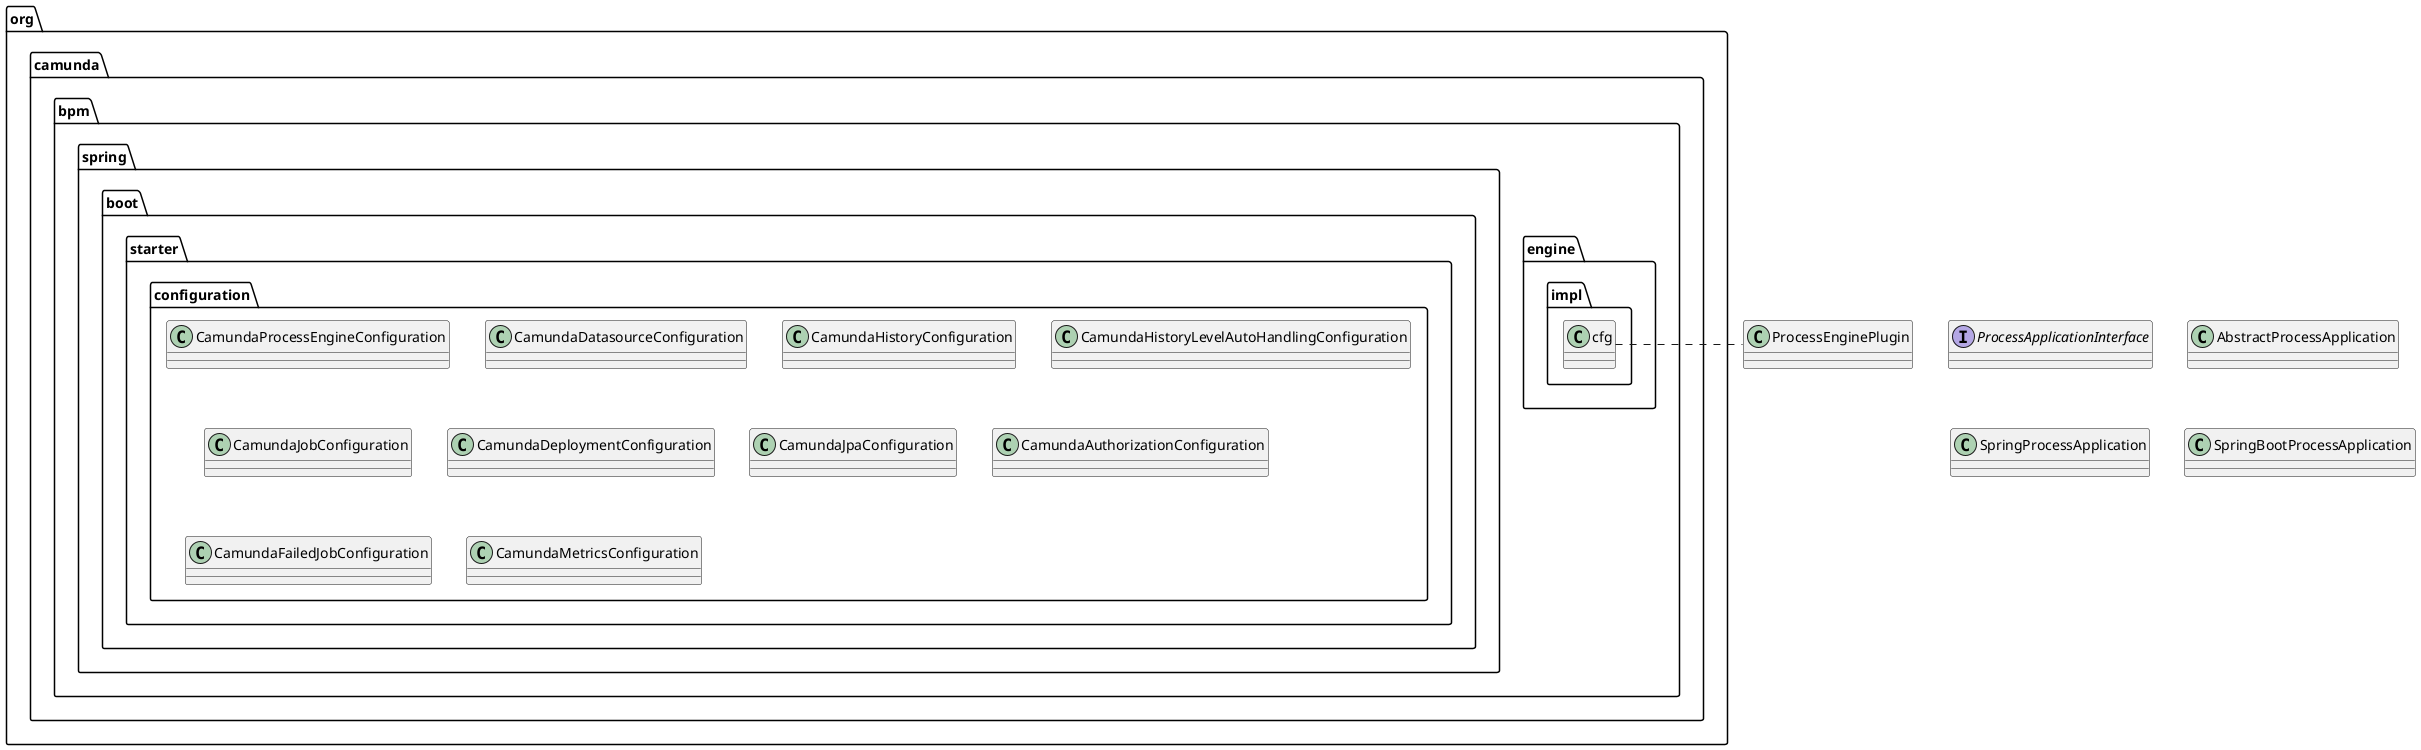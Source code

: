 @startuml
'https://plantuml.com/class-diagram

org.camunda.bpm.engine.impl.cfg.ProcessEnginePlugin
interface ProcessApplicationInterface
class AbstractProcessApplication
class SpringProcessApplication
class SpringBootProcessApplication

package org.camunda.bpm.spring.boot.starter.configuration {
  class CamundaProcessEngineConfiguration
  class CamundaDatasourceConfiguration
  class CamundaHistoryConfiguration
  class CamundaHistoryLevelAutoHandlingConfiguration
  class CamundaJobConfiguration
  class CamundaDeploymentConfiguration
  class CamundaJpaConfiguration
  class CamundaAuthorizationConfiguration
  class CamundaFailedJobConfiguration
  class CamundaMetricsConfiguration
}

@enduml